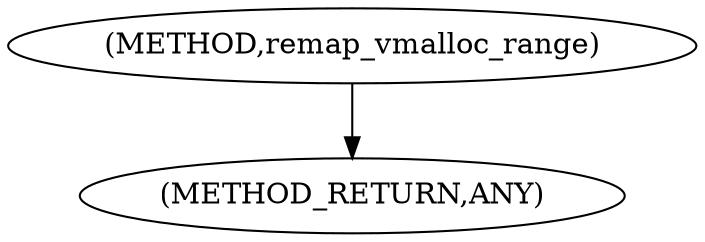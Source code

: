 digraph "remap_vmalloc_range" {  
"111669149732" [label = <(METHOD,remap_vmalloc_range)> ]
"128849018916" [label = <(METHOD_RETURN,ANY)> ]
  "111669149732" -> "128849018916" 
}
